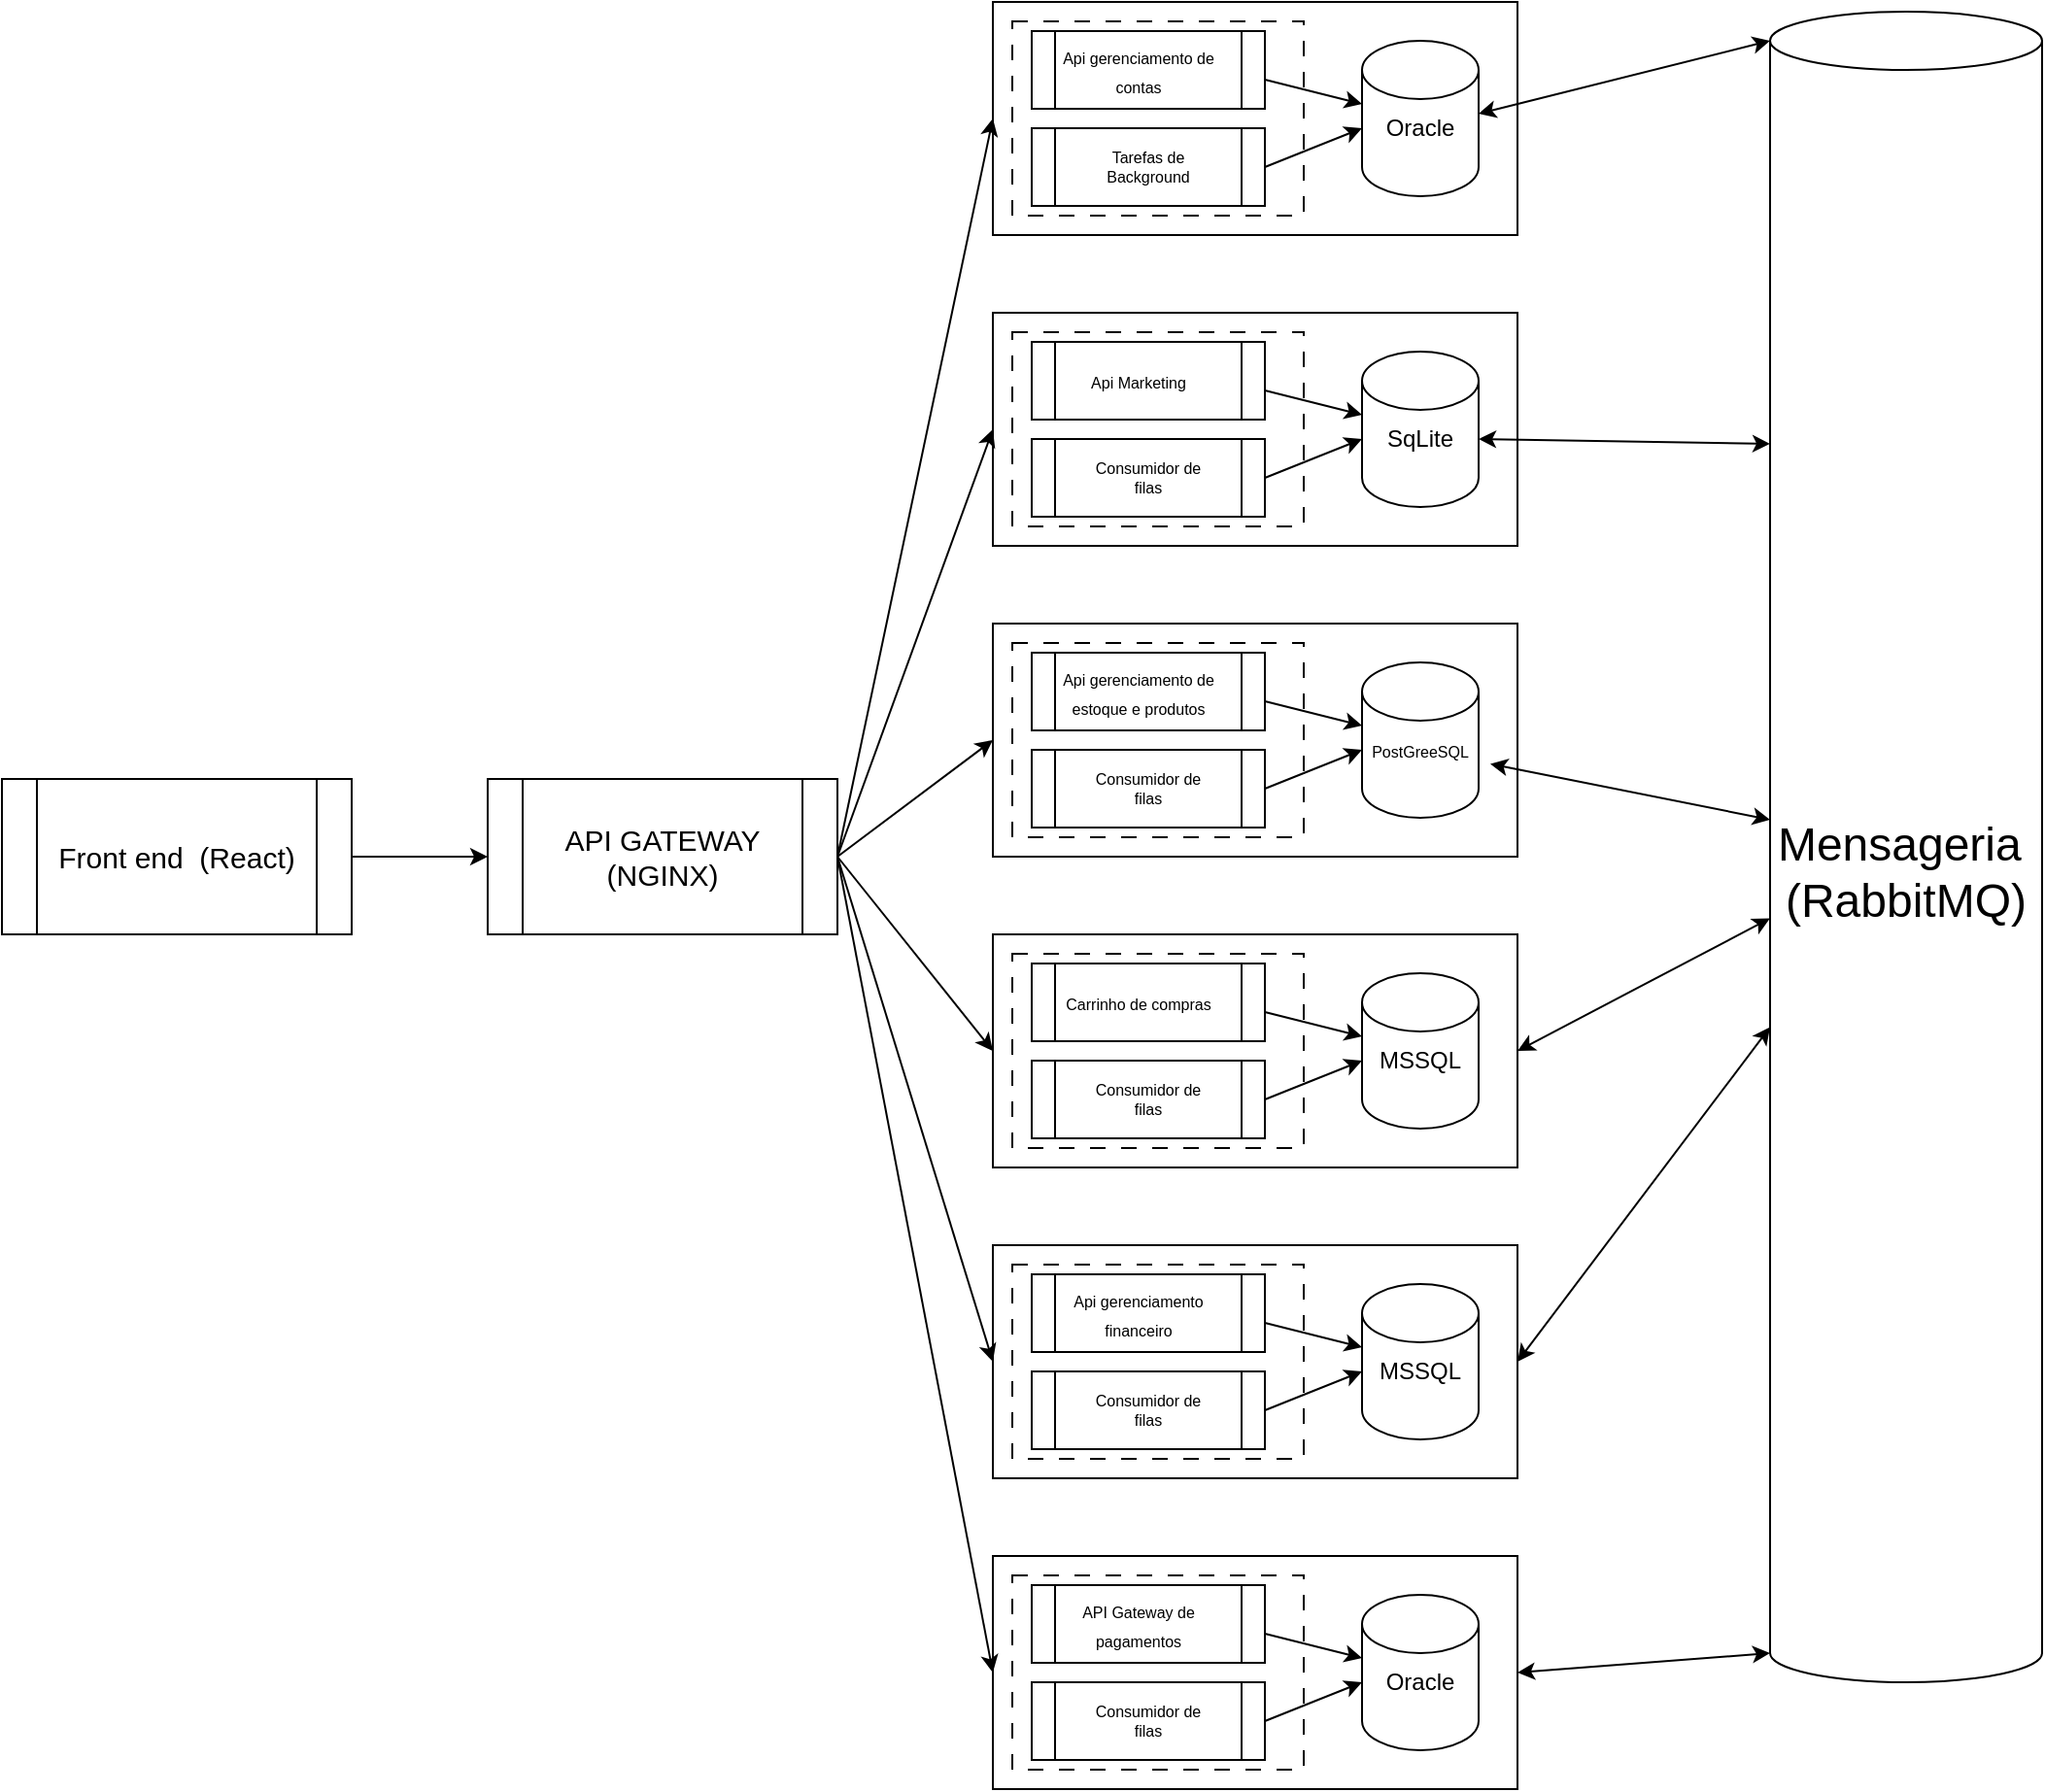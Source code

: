 <mxfile>
    <diagram id="wTReBxDv933g6EoRtTWl" name="Page-1">
        <mxGraphModel dx="1285" dy="613" grid="1" gridSize="10" guides="1" tooltips="1" connect="1" arrows="1" fold="1" page="1" pageScale="1" pageWidth="850" pageHeight="1100" math="0" shadow="0">
            <root>
                <mxCell id="0"/>
                <mxCell id="1" parent="0"/>
                <mxCell id="90" style="edgeStyle=none;html=1;exitX=1;exitY=0.5;exitDx=0;exitDy=0;fontSize=24;entryX=1;entryY=0.5;entryDx=0;entryDy=0;" edge="1" parent="1" source="2" target="2">
                    <mxGeometry relative="1" as="geometry"/>
                </mxCell>
                <mxCell id="2" value="" style="whiteSpace=wrap;html=1;" parent="1" vertex="1">
                    <mxGeometry x="530" y="40" width="270" height="120" as="geometry"/>
                </mxCell>
                <mxCell id="23" value="" style="rounded=0;whiteSpace=wrap;html=1;dashed=1;dashPattern=8 8;" parent="1" vertex="1">
                    <mxGeometry x="540" y="50" width="150" height="100" as="geometry"/>
                </mxCell>
                <mxCell id="8" value="" style="shape=cylinder3;whiteSpace=wrap;html=1;boundedLbl=1;backgroundOutline=1;size=15;" parent="1" vertex="1">
                    <mxGeometry x="720" y="60" width="60" height="80" as="geometry"/>
                </mxCell>
                <mxCell id="14" value="" style="shape=process;whiteSpace=wrap;html=1;backgroundOutline=1;" parent="1" vertex="1">
                    <mxGeometry x="550" y="55" width="120" height="40" as="geometry"/>
                </mxCell>
                <mxCell id="17" value="" style="shape=process;whiteSpace=wrap;html=1;backgroundOutline=1;" parent="1" vertex="1">
                    <mxGeometry x="550" y="105" width="120" height="40" as="geometry"/>
                </mxCell>
                <mxCell id="18" value="" style="endArrow=classic;html=1;" parent="1" target="8" edge="1">
                    <mxGeometry width="50" height="50" relative="1" as="geometry">
                        <mxPoint x="670" y="80" as="sourcePoint"/>
                        <mxPoint x="720" y="30" as="targetPoint"/>
                    </mxGeometry>
                </mxCell>
                <mxCell id="19" value="" style="endArrow=classic;html=1;exitX=1;exitY=0.5;exitDx=0;exitDy=0;" parent="1" source="17" edge="1">
                    <mxGeometry width="50" height="50" relative="1" as="geometry">
                        <mxPoint x="670" y="155" as="sourcePoint"/>
                        <mxPoint x="720" y="105" as="targetPoint"/>
                    </mxGeometry>
                </mxCell>
                <mxCell id="95" style="edgeStyle=none;html=1;entryX=0;entryY=0;entryDx=0;entryDy=15;entryPerimeter=0;fontSize=24;endArrow=classic;endFill=1;startArrow=classic;startFill=1;" edge="1" parent="1" source="24" target="89">
                    <mxGeometry relative="1" as="geometry"/>
                </mxCell>
                <mxCell id="24" value="Oracle" style="text;strokeColor=none;align=center;fillColor=none;html=1;verticalAlign=middle;whiteSpace=wrap;rounded=0;dashed=1;dashPattern=8 8;" parent="1" vertex="1">
                    <mxGeometry x="720" y="90" width="60" height="30" as="geometry"/>
                </mxCell>
                <mxCell id="25" value="&lt;font style=&quot;font-size: 8px;&quot;&gt;Api gerenciamento de contas&lt;/font&gt;" style="text;strokeColor=none;align=center;fillColor=none;html=1;verticalAlign=middle;whiteSpace=wrap;rounded=0;dashed=1;dashPattern=8 8;" parent="1" vertex="1">
                    <mxGeometry x="560" y="60" width="90" height="30" as="geometry"/>
                </mxCell>
                <mxCell id="26" value="Tarefas de Background" style="text;strokeColor=none;align=center;fillColor=none;html=1;verticalAlign=middle;whiteSpace=wrap;rounded=0;dashed=1;dashPattern=8 8;fontSize=8;" parent="1" vertex="1">
                    <mxGeometry x="580" y="110" width="60" height="30" as="geometry"/>
                </mxCell>
                <mxCell id="27" value="" style="whiteSpace=wrap;html=1;" parent="1" vertex="1">
                    <mxGeometry x="530" y="200" width="270" height="120" as="geometry"/>
                </mxCell>
                <mxCell id="28" value="" style="rounded=0;whiteSpace=wrap;html=1;dashed=1;dashPattern=8 8;" parent="1" vertex="1">
                    <mxGeometry x="540" y="210" width="150" height="100" as="geometry"/>
                </mxCell>
                <mxCell id="29" value="" style="shape=cylinder3;whiteSpace=wrap;html=1;boundedLbl=1;backgroundOutline=1;size=15;" parent="1" vertex="1">
                    <mxGeometry x="720" y="220" width="60" height="80" as="geometry"/>
                </mxCell>
                <mxCell id="30" value="" style="shape=process;whiteSpace=wrap;html=1;backgroundOutline=1;" parent="1" vertex="1">
                    <mxGeometry x="550" y="215" width="120" height="40" as="geometry"/>
                </mxCell>
                <mxCell id="31" value="" style="shape=process;whiteSpace=wrap;html=1;backgroundOutline=1;" parent="1" vertex="1">
                    <mxGeometry x="550" y="265" width="120" height="40" as="geometry"/>
                </mxCell>
                <mxCell id="32" value="" style="endArrow=classic;html=1;" parent="1" target="29" edge="1">
                    <mxGeometry width="50" height="50" relative="1" as="geometry">
                        <mxPoint x="670" y="240" as="sourcePoint"/>
                        <mxPoint x="720" y="190" as="targetPoint"/>
                    </mxGeometry>
                </mxCell>
                <mxCell id="33" value="" style="endArrow=classic;html=1;exitX=1;exitY=0.5;exitDx=0;exitDy=0;" parent="1" source="31" edge="1">
                    <mxGeometry width="50" height="50" relative="1" as="geometry">
                        <mxPoint x="670" y="315" as="sourcePoint"/>
                        <mxPoint x="720" y="265" as="targetPoint"/>
                    </mxGeometry>
                </mxCell>
                <mxCell id="96" style="edgeStyle=none;html=1;exitX=1;exitY=0.5;exitDx=0;exitDy=0;entryX=0;entryY=0;entryDx=0;entryDy=222.5;entryPerimeter=0;fontSize=24;startArrow=classic;startFill=1;" edge="1" parent="1" source="34" target="89">
                    <mxGeometry relative="1" as="geometry"/>
                </mxCell>
                <mxCell id="34" value="SqLite" style="text;strokeColor=none;align=center;fillColor=none;html=1;verticalAlign=middle;whiteSpace=wrap;rounded=0;dashed=1;dashPattern=8 8;" parent="1" vertex="1">
                    <mxGeometry x="720" y="250" width="60" height="30" as="geometry"/>
                </mxCell>
                <mxCell id="35" value="&lt;font style=&quot;font-size: 8px;&quot;&gt;Api Marketing&lt;/font&gt;" style="text;strokeColor=none;align=center;fillColor=none;html=1;verticalAlign=middle;whiteSpace=wrap;rounded=0;dashed=1;dashPattern=8 8;" parent="1" vertex="1">
                    <mxGeometry x="560" y="220" width="90" height="30" as="geometry"/>
                </mxCell>
                <mxCell id="36" value="Consumidor de filas" style="text;strokeColor=none;align=center;fillColor=none;html=1;verticalAlign=middle;whiteSpace=wrap;rounded=0;dashed=1;dashPattern=8 8;fontSize=8;" parent="1" vertex="1">
                    <mxGeometry x="580" y="270" width="60" height="30" as="geometry"/>
                </mxCell>
                <mxCell id="37" value="" style="whiteSpace=wrap;html=1;" parent="1" vertex="1">
                    <mxGeometry x="530" y="360" width="270" height="120" as="geometry"/>
                </mxCell>
                <mxCell id="38" value="" style="rounded=0;whiteSpace=wrap;html=1;dashed=1;dashPattern=8 8;" parent="1" vertex="1">
                    <mxGeometry x="540" y="370" width="150" height="100" as="geometry"/>
                </mxCell>
                <mxCell id="39" value="" style="shape=cylinder3;whiteSpace=wrap;html=1;boundedLbl=1;backgroundOutline=1;size=15;" parent="1" vertex="1">
                    <mxGeometry x="720" y="380" width="60" height="80" as="geometry"/>
                </mxCell>
                <mxCell id="40" value="" style="shape=process;whiteSpace=wrap;html=1;backgroundOutline=1;" parent="1" vertex="1">
                    <mxGeometry x="550" y="375" width="120" height="40" as="geometry"/>
                </mxCell>
                <mxCell id="41" value="" style="shape=process;whiteSpace=wrap;html=1;backgroundOutline=1;" parent="1" vertex="1">
                    <mxGeometry x="550" y="425" width="120" height="40" as="geometry"/>
                </mxCell>
                <mxCell id="42" value="" style="endArrow=classic;html=1;" parent="1" target="39" edge="1">
                    <mxGeometry width="50" height="50" relative="1" as="geometry">
                        <mxPoint x="670" y="400" as="sourcePoint"/>
                        <mxPoint x="720" y="350" as="targetPoint"/>
                    </mxGeometry>
                </mxCell>
                <mxCell id="43" value="" style="endArrow=classic;html=1;exitX=1;exitY=0.5;exitDx=0;exitDy=0;" parent="1" source="41" edge="1">
                    <mxGeometry width="50" height="50" relative="1" as="geometry">
                        <mxPoint x="670" y="475" as="sourcePoint"/>
                        <mxPoint x="720" y="425" as="targetPoint"/>
                    </mxGeometry>
                </mxCell>
                <mxCell id="97" style="edgeStyle=none;html=1;fontSize=24;startArrow=classic;startFill=1;" edge="1" parent="1" source="44" target="89">
                    <mxGeometry relative="1" as="geometry"/>
                </mxCell>
                <mxCell id="44" value="&lt;font style=&quot;font-size: 8px;&quot;&gt;PostGreeSQL&lt;/font&gt;" style="text;strokeColor=none;align=center;fillColor=none;html=1;verticalAlign=middle;whiteSpace=wrap;rounded=0;dashed=1;dashPattern=8 8;perimeterSpacing=6;" parent="1" vertex="1">
                    <mxGeometry x="720" y="410" width="60" height="30" as="geometry"/>
                </mxCell>
                <mxCell id="45" value="&lt;font style=&quot;font-size: 8px;&quot;&gt;Api gerenciamento de estoque e produtos&lt;/font&gt;" style="text;strokeColor=none;align=center;fillColor=none;html=1;verticalAlign=middle;whiteSpace=wrap;rounded=0;dashed=1;dashPattern=8 8;" parent="1" vertex="1">
                    <mxGeometry x="560" y="380" width="90" height="30" as="geometry"/>
                </mxCell>
                <mxCell id="46" value="Consumidor de filas" style="text;strokeColor=none;align=center;fillColor=none;html=1;verticalAlign=middle;whiteSpace=wrap;rounded=0;dashed=1;dashPattern=8 8;fontSize=8;" parent="1" vertex="1">
                    <mxGeometry x="580" y="430" width="60" height="30" as="geometry"/>
                </mxCell>
                <mxCell id="98" style="edgeStyle=none;html=1;exitX=1;exitY=0.5;exitDx=0;exitDy=0;fontSize=24;startArrow=classic;startFill=1;" edge="1" parent="1" source="47" target="89">
                    <mxGeometry relative="1" as="geometry"/>
                </mxCell>
                <mxCell id="47" value="" style="whiteSpace=wrap;html=1;" parent="1" vertex="1">
                    <mxGeometry x="530" y="520" width="270" height="120" as="geometry"/>
                </mxCell>
                <mxCell id="48" value="" style="rounded=0;whiteSpace=wrap;html=1;dashed=1;dashPattern=8 8;" parent="1" vertex="1">
                    <mxGeometry x="540" y="530" width="150" height="100" as="geometry"/>
                </mxCell>
                <mxCell id="49" value="" style="shape=cylinder3;whiteSpace=wrap;html=1;boundedLbl=1;backgroundOutline=1;size=15;" parent="1" vertex="1">
                    <mxGeometry x="720" y="540" width="60" height="80" as="geometry"/>
                </mxCell>
                <mxCell id="50" value="" style="shape=process;whiteSpace=wrap;html=1;backgroundOutline=1;" parent="1" vertex="1">
                    <mxGeometry x="550" y="535" width="120" height="40" as="geometry"/>
                </mxCell>
                <mxCell id="51" value="" style="shape=process;whiteSpace=wrap;html=1;backgroundOutline=1;" parent="1" vertex="1">
                    <mxGeometry x="550" y="585" width="120" height="40" as="geometry"/>
                </mxCell>
                <mxCell id="52" value="" style="endArrow=classic;html=1;" parent="1" target="49" edge="1">
                    <mxGeometry width="50" height="50" relative="1" as="geometry">
                        <mxPoint x="670" y="560" as="sourcePoint"/>
                        <mxPoint x="720" y="510" as="targetPoint"/>
                    </mxGeometry>
                </mxCell>
                <mxCell id="53" value="" style="endArrow=classic;html=1;exitX=1;exitY=0.5;exitDx=0;exitDy=0;" parent="1" source="51" edge="1">
                    <mxGeometry width="50" height="50" relative="1" as="geometry">
                        <mxPoint x="670" y="635" as="sourcePoint"/>
                        <mxPoint x="720" y="585" as="targetPoint"/>
                    </mxGeometry>
                </mxCell>
                <mxCell id="54" value="MSSQL" style="text;strokeColor=none;align=center;fillColor=none;html=1;verticalAlign=middle;whiteSpace=wrap;rounded=0;dashed=1;dashPattern=8 8;" parent="1" vertex="1">
                    <mxGeometry x="720" y="570" width="60" height="30" as="geometry"/>
                </mxCell>
                <mxCell id="55" value="&lt;font style=&quot;font-size: 8px;&quot;&gt;Carrinho de compras&lt;/font&gt;" style="text;strokeColor=none;align=center;fillColor=none;html=1;verticalAlign=middle;whiteSpace=wrap;rounded=0;dashed=1;dashPattern=8 8;" parent="1" vertex="1">
                    <mxGeometry x="560" y="540" width="90" height="30" as="geometry"/>
                </mxCell>
                <mxCell id="56" value="Consumidor de filas" style="text;strokeColor=none;align=center;fillColor=none;html=1;verticalAlign=middle;whiteSpace=wrap;rounded=0;dashed=1;dashPattern=8 8;fontSize=8;" parent="1" vertex="1">
                    <mxGeometry x="580" y="590" width="60" height="30" as="geometry"/>
                </mxCell>
                <mxCell id="99" style="edgeStyle=none;html=1;exitX=1;exitY=0.5;exitDx=0;exitDy=0;fontSize=24;startArrow=classic;startFill=1;" edge="1" parent="1" source="57" target="89">
                    <mxGeometry relative="1" as="geometry"/>
                </mxCell>
                <mxCell id="57" value="" style="whiteSpace=wrap;html=1;" parent="1" vertex="1">
                    <mxGeometry x="530" y="680" width="270" height="120" as="geometry"/>
                </mxCell>
                <mxCell id="58" value="" style="rounded=0;whiteSpace=wrap;html=1;dashed=1;dashPattern=8 8;" parent="1" vertex="1">
                    <mxGeometry x="540" y="690" width="150" height="100" as="geometry"/>
                </mxCell>
                <mxCell id="59" value="" style="shape=cylinder3;whiteSpace=wrap;html=1;boundedLbl=1;backgroundOutline=1;size=15;" parent="1" vertex="1">
                    <mxGeometry x="720" y="700" width="60" height="80" as="geometry"/>
                </mxCell>
                <mxCell id="60" value="" style="shape=process;whiteSpace=wrap;html=1;backgroundOutline=1;" parent="1" vertex="1">
                    <mxGeometry x="550" y="695" width="120" height="40" as="geometry"/>
                </mxCell>
                <mxCell id="61" value="" style="shape=process;whiteSpace=wrap;html=1;backgroundOutline=1;" parent="1" vertex="1">
                    <mxGeometry x="550" y="745" width="120" height="40" as="geometry"/>
                </mxCell>
                <mxCell id="62" value="" style="endArrow=classic;html=1;" parent="1" target="59" edge="1">
                    <mxGeometry width="50" height="50" relative="1" as="geometry">
                        <mxPoint x="670" y="720" as="sourcePoint"/>
                        <mxPoint x="720" y="670" as="targetPoint"/>
                    </mxGeometry>
                </mxCell>
                <mxCell id="63" value="" style="endArrow=classic;html=1;exitX=1;exitY=0.5;exitDx=0;exitDy=0;" parent="1" source="61" edge="1">
                    <mxGeometry width="50" height="50" relative="1" as="geometry">
                        <mxPoint x="670" y="795" as="sourcePoint"/>
                        <mxPoint x="720" y="745" as="targetPoint"/>
                    </mxGeometry>
                </mxCell>
                <mxCell id="64" value="MSSQL" style="text;strokeColor=none;align=center;fillColor=none;html=1;verticalAlign=middle;whiteSpace=wrap;rounded=0;dashed=1;dashPattern=8 8;" parent="1" vertex="1">
                    <mxGeometry x="720" y="730" width="60" height="30" as="geometry"/>
                </mxCell>
                <mxCell id="65" value="&lt;font style=&quot;font-size: 8px;&quot;&gt;Api gerenciamento financeiro&lt;/font&gt;" style="text;strokeColor=none;align=center;fillColor=none;html=1;verticalAlign=middle;whiteSpace=wrap;rounded=0;dashed=1;dashPattern=8 8;" parent="1" vertex="1">
                    <mxGeometry x="560" y="700" width="90" height="30" as="geometry"/>
                </mxCell>
                <mxCell id="66" value="Consumidor de filas" style="text;strokeColor=none;align=center;fillColor=none;html=1;verticalAlign=middle;whiteSpace=wrap;rounded=0;dashed=1;dashPattern=8 8;fontSize=8;" parent="1" vertex="1">
                    <mxGeometry x="580" y="750" width="60" height="30" as="geometry"/>
                </mxCell>
                <mxCell id="102" style="edgeStyle=none;html=1;exitX=1;exitY=0.5;exitDx=0;exitDy=0;fontSize=24;entryX=0;entryY=1;entryDx=0;entryDy=-15;entryPerimeter=0;startArrow=classic;startFill=1;" edge="1" parent="1" source="67" target="89">
                    <mxGeometry relative="1" as="geometry"/>
                </mxCell>
                <mxCell id="67" value="" style="whiteSpace=wrap;html=1;" parent="1" vertex="1">
                    <mxGeometry x="530" y="840" width="270" height="120" as="geometry"/>
                </mxCell>
                <mxCell id="68" value="" style="rounded=0;whiteSpace=wrap;html=1;dashed=1;dashPattern=8 8;" parent="1" vertex="1">
                    <mxGeometry x="540" y="850" width="150" height="100" as="geometry"/>
                </mxCell>
                <mxCell id="69" value="" style="shape=cylinder3;whiteSpace=wrap;html=1;boundedLbl=1;backgroundOutline=1;size=15;" parent="1" vertex="1">
                    <mxGeometry x="720" y="860" width="60" height="80" as="geometry"/>
                </mxCell>
                <mxCell id="70" value="" style="shape=process;whiteSpace=wrap;html=1;backgroundOutline=1;" parent="1" vertex="1">
                    <mxGeometry x="550" y="855" width="120" height="40" as="geometry"/>
                </mxCell>
                <mxCell id="71" value="" style="shape=process;whiteSpace=wrap;html=1;backgroundOutline=1;" parent="1" vertex="1">
                    <mxGeometry x="550" y="905" width="120" height="40" as="geometry"/>
                </mxCell>
                <mxCell id="72" value="" style="endArrow=classic;html=1;" parent="1" target="69" edge="1">
                    <mxGeometry width="50" height="50" relative="1" as="geometry">
                        <mxPoint x="670" y="880" as="sourcePoint"/>
                        <mxPoint x="720" y="830" as="targetPoint"/>
                    </mxGeometry>
                </mxCell>
                <mxCell id="73" value="" style="endArrow=classic;html=1;exitX=1;exitY=0.5;exitDx=0;exitDy=0;" parent="1" source="71" edge="1">
                    <mxGeometry width="50" height="50" relative="1" as="geometry">
                        <mxPoint x="670" y="955" as="sourcePoint"/>
                        <mxPoint x="720" y="905" as="targetPoint"/>
                    </mxGeometry>
                </mxCell>
                <mxCell id="74" value="Oracle" style="text;strokeColor=none;align=center;fillColor=none;html=1;verticalAlign=middle;whiteSpace=wrap;rounded=0;dashed=1;dashPattern=8 8;" parent="1" vertex="1">
                    <mxGeometry x="720" y="890" width="60" height="30" as="geometry"/>
                </mxCell>
                <mxCell id="75" value="&lt;font style=&quot;font-size: 8px;&quot;&gt;API Gateway de pagamentos&lt;/font&gt;" style="text;strokeColor=none;align=center;fillColor=none;html=1;verticalAlign=middle;whiteSpace=wrap;rounded=0;dashed=1;dashPattern=8 8;" parent="1" vertex="1">
                    <mxGeometry x="560" y="860" width="90" height="30" as="geometry"/>
                </mxCell>
                <mxCell id="76" value="Consumidor de filas" style="text;strokeColor=none;align=center;fillColor=none;html=1;verticalAlign=middle;whiteSpace=wrap;rounded=0;dashed=1;dashPattern=8 8;fontSize=8;" parent="1" vertex="1">
                    <mxGeometry x="580" y="910" width="60" height="30" as="geometry"/>
                </mxCell>
                <mxCell id="82" style="edgeStyle=none;html=1;exitX=1;exitY=0.5;exitDx=0;exitDy=0;entryX=0;entryY=0.5;entryDx=0;entryDy=0;fontSize=15;" parent="1" source="78" target="27" edge="1">
                    <mxGeometry relative="1" as="geometry"/>
                </mxCell>
                <mxCell id="83" style="edgeStyle=none;html=1;exitX=1;exitY=0.5;exitDx=0;exitDy=0;entryX=0;entryY=0.5;entryDx=0;entryDy=0;fontSize=15;" parent="1" source="78" target="37" edge="1">
                    <mxGeometry relative="1" as="geometry"/>
                </mxCell>
                <mxCell id="84" style="edgeStyle=none;html=1;exitX=1;exitY=0.5;exitDx=0;exitDy=0;entryX=0;entryY=0.5;entryDx=0;entryDy=0;fontSize=15;" parent="1" source="78" target="47" edge="1">
                    <mxGeometry relative="1" as="geometry"/>
                </mxCell>
                <mxCell id="85" style="edgeStyle=none;html=1;exitX=1;exitY=0.5;exitDx=0;exitDy=0;entryX=0;entryY=0.5;entryDx=0;entryDy=0;fontSize=15;" parent="1" source="78" target="57" edge="1">
                    <mxGeometry relative="1" as="geometry"/>
                </mxCell>
                <mxCell id="86" style="edgeStyle=none;html=1;exitX=1;exitY=0.5;exitDx=0;exitDy=0;entryX=0;entryY=0.5;entryDx=0;entryDy=0;fontSize=15;" parent="1" source="78" target="67" edge="1">
                    <mxGeometry relative="1" as="geometry"/>
                </mxCell>
                <mxCell id="87" style="edgeStyle=none;html=1;exitX=1;exitY=0.5;exitDx=0;exitDy=0;entryX=0;entryY=0.5;entryDx=0;entryDy=0;fontSize=15;" parent="1" source="78" target="2" edge="1">
                    <mxGeometry relative="1" as="geometry"/>
                </mxCell>
                <mxCell id="78" value="&lt;font style=&quot;font-size: 15px;&quot;&gt;API GATEWAY (NGINX)&lt;/font&gt;" style="shape=process;whiteSpace=wrap;html=1;backgroundOutline=1;fontSize=8;" parent="1" vertex="1">
                    <mxGeometry x="270" y="440" width="180" height="80" as="geometry"/>
                </mxCell>
                <mxCell id="79" value="&lt;font style=&quot;font-size: 15px;&quot;&gt;Front end&amp;nbsp; (React)&lt;/font&gt;" style="shape=process;whiteSpace=wrap;html=1;backgroundOutline=1;fontSize=8;" parent="1" vertex="1">
                    <mxGeometry x="20" y="440" width="180" height="80" as="geometry"/>
                </mxCell>
                <mxCell id="80" value="" style="endArrow=classic;html=1;fontSize=15;entryX=0;entryY=0.5;entryDx=0;entryDy=0;exitX=1;exitY=0.5;exitDx=0;exitDy=0;" parent="1" source="79" target="78" edge="1">
                    <mxGeometry width="50" height="50" relative="1" as="geometry">
                        <mxPoint x="350" y="520" as="sourcePoint"/>
                        <mxPoint x="320" y="740" as="targetPoint"/>
                    </mxGeometry>
                </mxCell>
                <mxCell id="89" value="&lt;font style=&quot;font-size: 24px;&quot;&gt;Mensageria&amp;nbsp; (RabbitMQ)&lt;/font&gt;" style="shape=cylinder3;whiteSpace=wrap;html=1;boundedLbl=1;backgroundOutline=1;size=15;" vertex="1" parent="1">
                    <mxGeometry x="930" y="45" width="140" height="860" as="geometry"/>
                </mxCell>
            </root>
        </mxGraphModel>
    </diagram>
</mxfile>